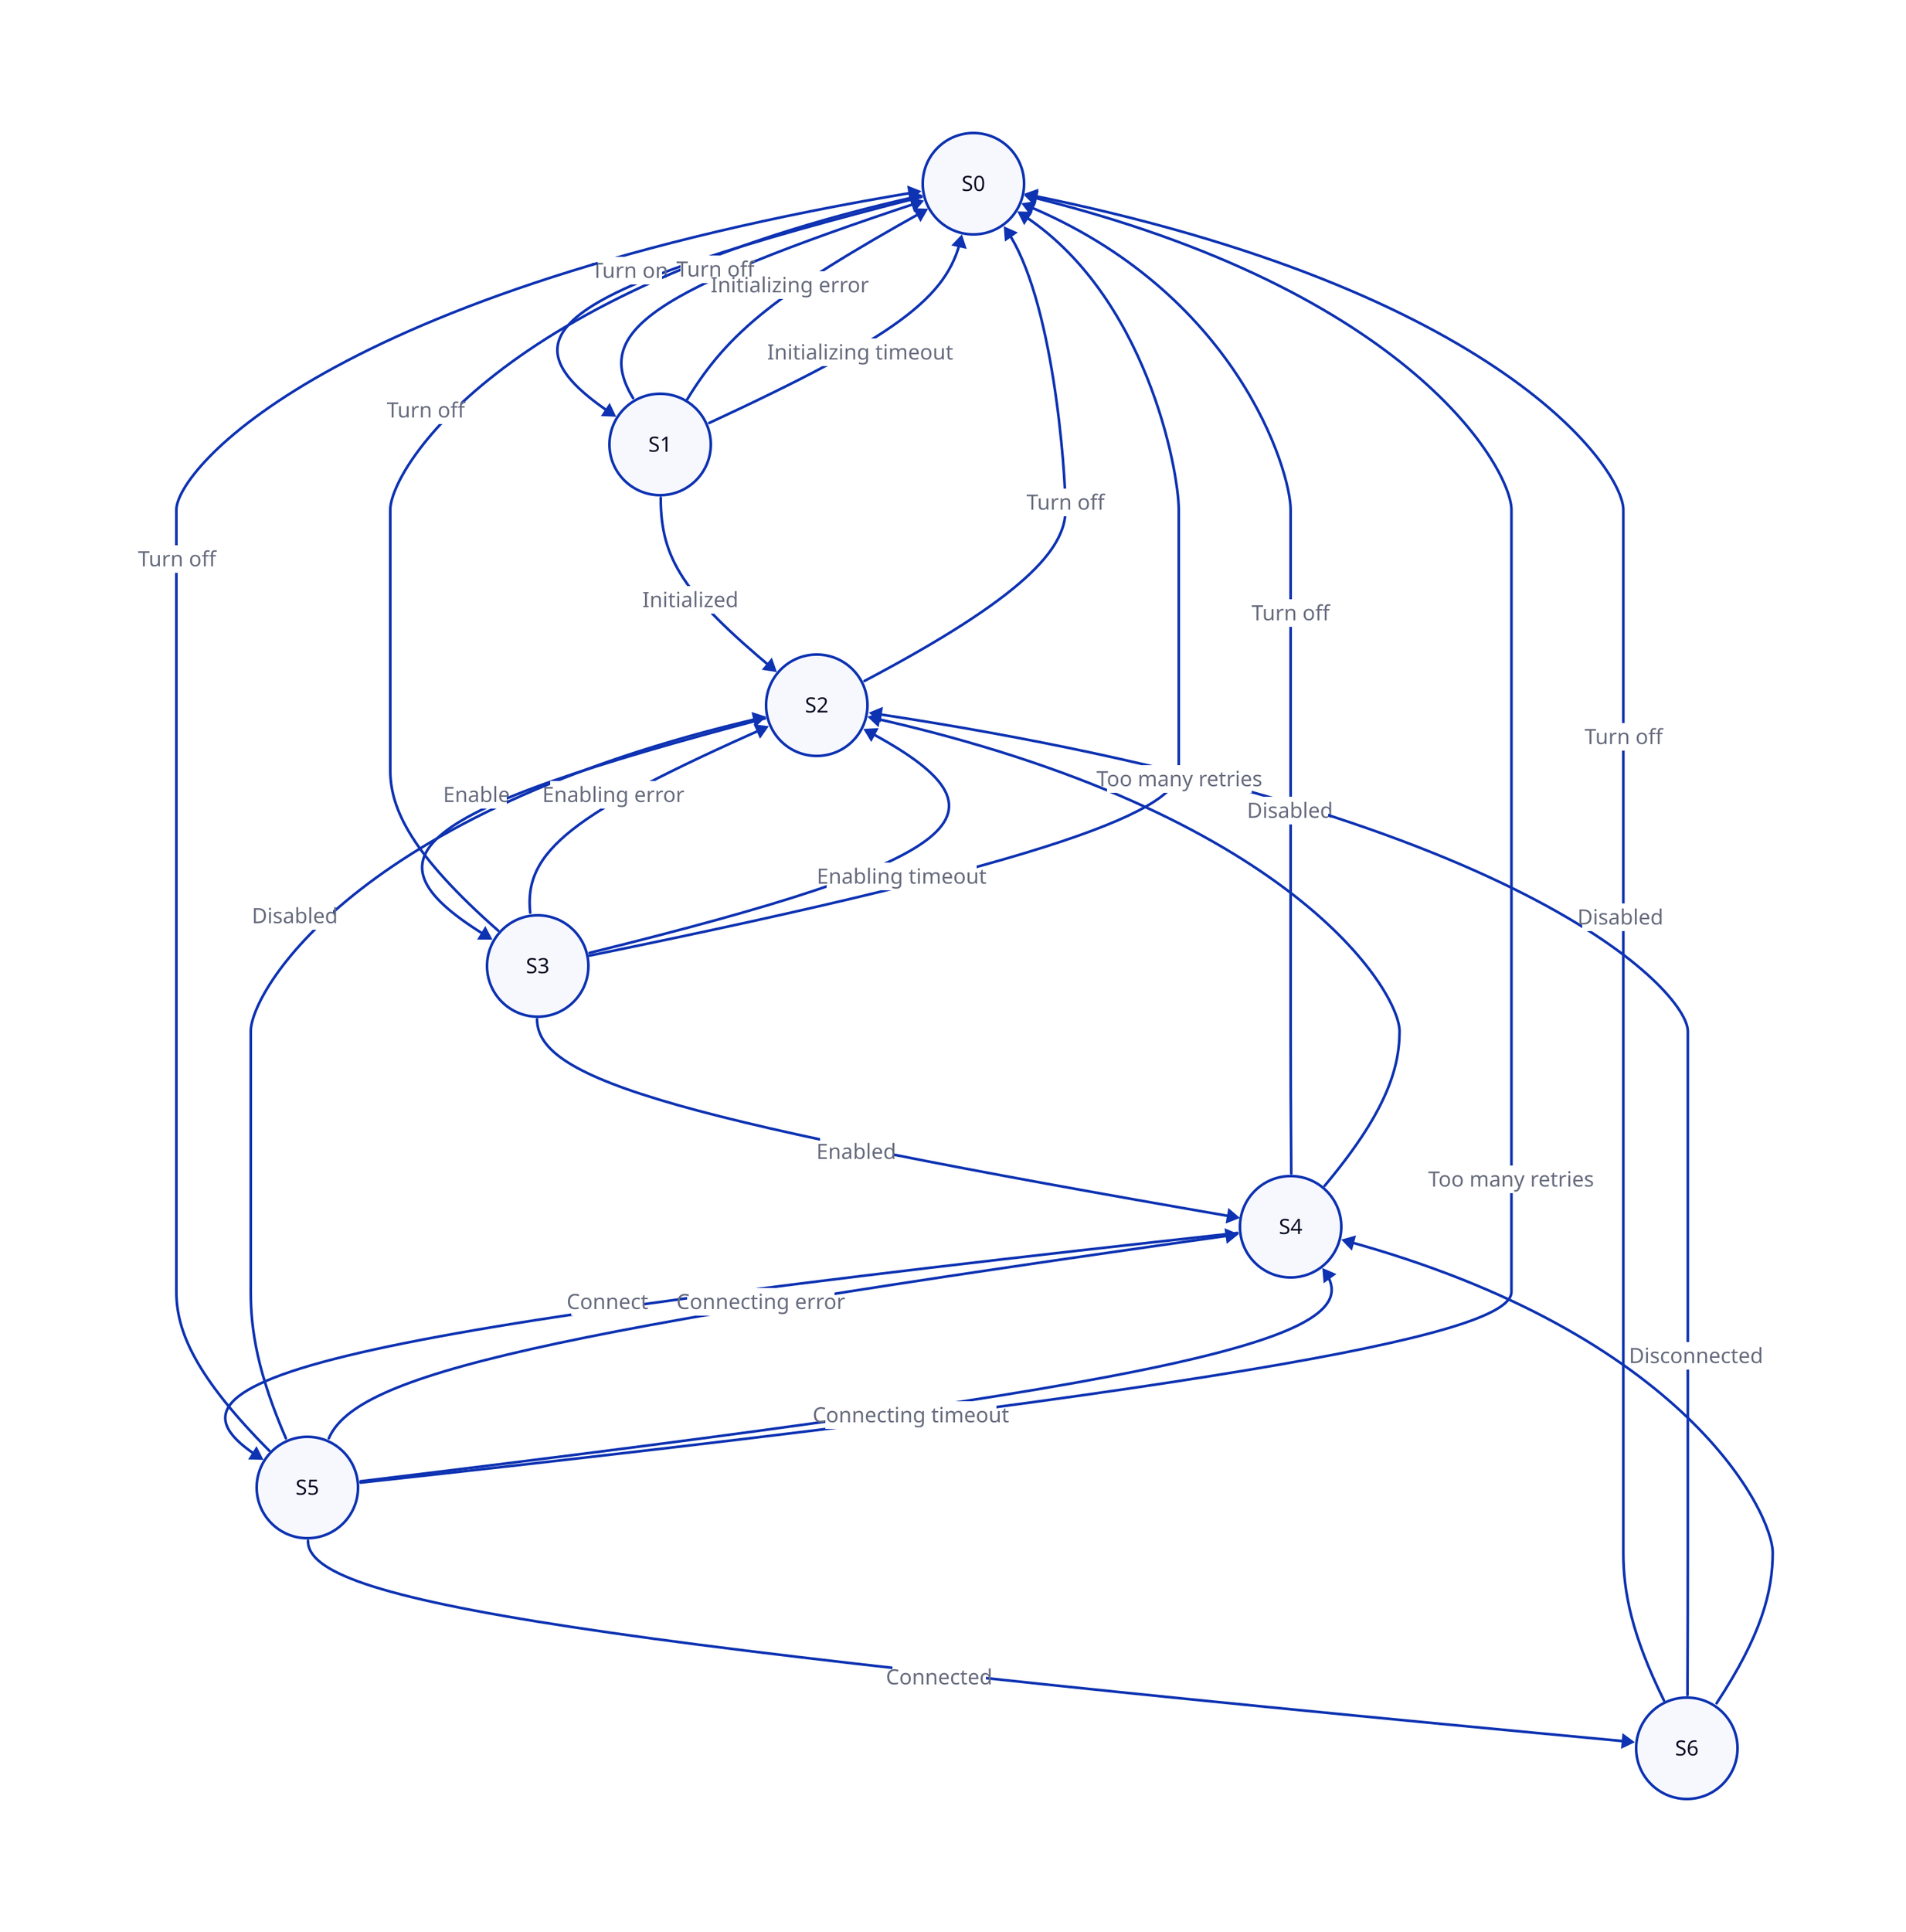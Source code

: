 S0.shape: circle
S1.shape: circle
S2.shape: circle
S3.shape: circle
S4.shape: circle
S5.shape: circle
S6.shape: circle

S0 -> S1: Turn on
S1 -> S0: Turn off
S1 -> S0: Initializing error
S1 -> S0: Initializing timeout
S1 -> S2: Initialized
S2 -> S0: Turn off
S2 -> S3: Enable
S3 -> S0: Turn off
S3 -> S2: Enabling error
S3 -> S2: Enabling timeout
S3 -> S0: Too many retries
S3 -> S4: Enabled
S4 -> S0: Turn off
S4 -> S2: Disabled
S4 -> S5: Connect
S5 -> S0: Turn off
S5 -> S2: Disabled
S5 -> S4: Connecting error
S5 -> S4: Connecting timeout
S5 -> S0: Too many retries
S5 -> S6: Connected
S6 -> S0: Turn off
S6 -> S2: Disabled
S6 -> S4: Disconnected
